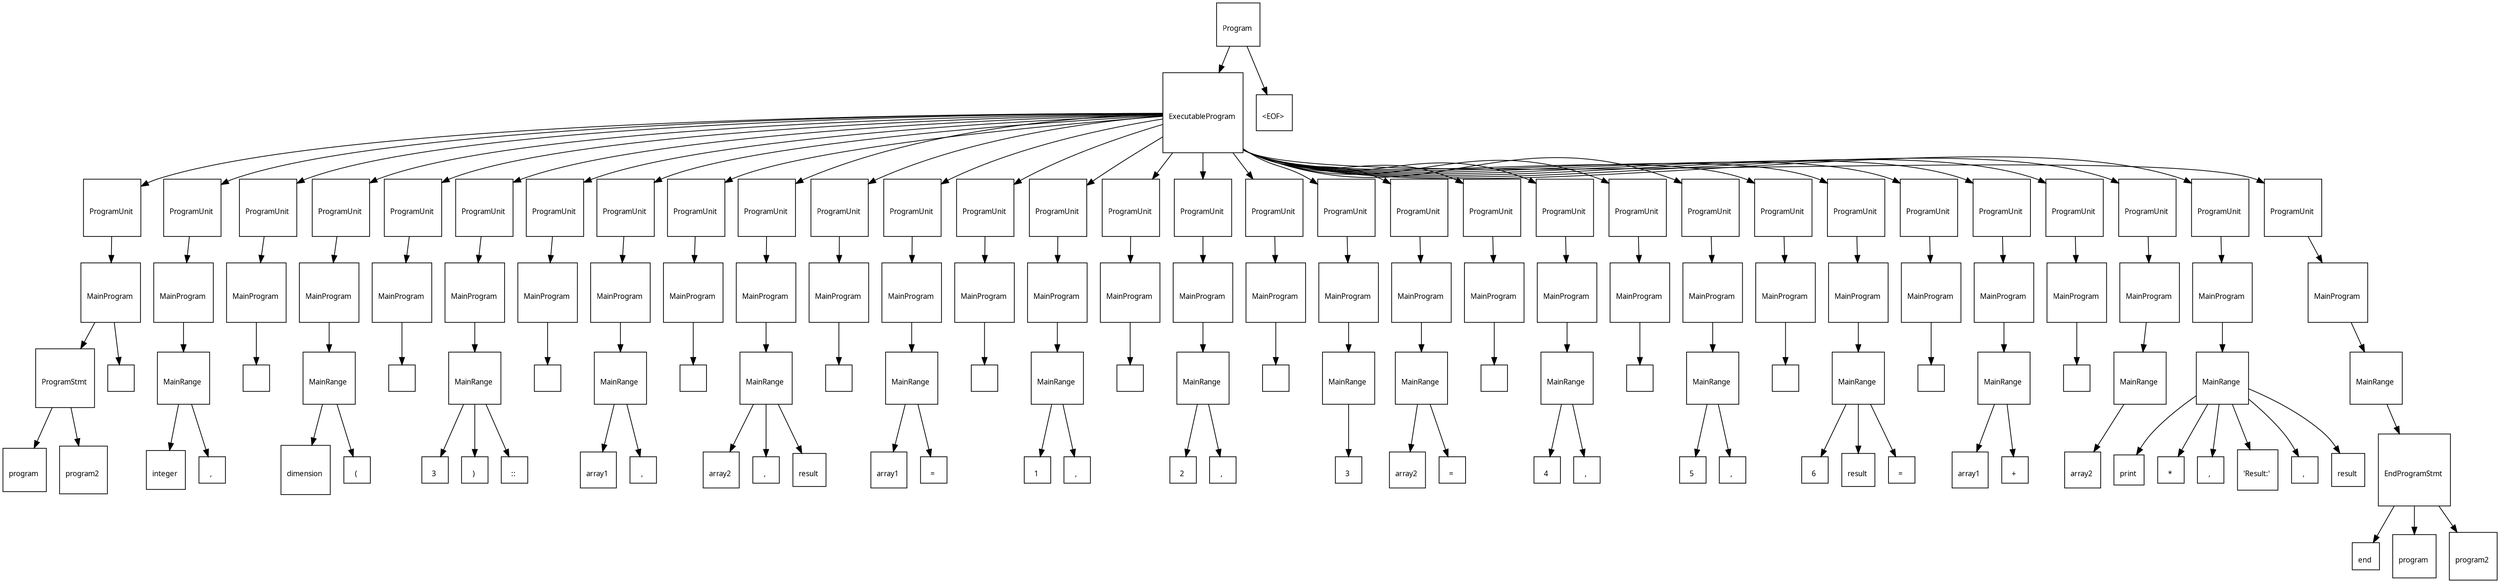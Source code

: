 digraph G {
  charset="UTF-8"
  node [shape=square, fontname="Arial Unicode MS"];
  "af30e9fc-43a3-45e3-8d5e-c557c436d789" [label="\lProgram \n", fontsize=10];
  "af30e9fc-43a3-45e3-8d5e-c557c436d789" -> "4dd4dbd3-ed99-44a7-876b-c578064cf086";
  "4dd4dbd3-ed99-44a7-876b-c578064cf086" [label="\lExecutableProgram \n", fontsize=10];
  "4dd4dbd3-ed99-44a7-876b-c578064cf086" -> "67802b2a-8ea3-44c5-9cbb-dc6b6cc7ee9b";
  "67802b2a-8ea3-44c5-9cbb-dc6b6cc7ee9b" [label="\lProgramUnit \n", fontsize=10];
  "67802b2a-8ea3-44c5-9cbb-dc6b6cc7ee9b" -> "893ccdc0-2239-4aa6-94c8-b57007660b71";
  "893ccdc0-2239-4aa6-94c8-b57007660b71" [label="\lMainProgram \n", fontsize=10];
  "893ccdc0-2239-4aa6-94c8-b57007660b71" -> "d075914c-31a2-4719-9a94-a55a8cc29dc2";
  "d075914c-31a2-4719-9a94-a55a8cc29dc2" [label="\lProgramStmt \n", fontsize=10];
  "d075914c-31a2-4719-9a94-a55a8cc29dc2" -> "e5cd9629-442f-4139-a421-6ee1804a45ad";
  "e5cd9629-442f-4139-a421-6ee1804a45ad" [label="\lprogram \n", fontsize=10];
  "d075914c-31a2-4719-9a94-a55a8cc29dc2" -> "1cfe2e32-5bd3-498a-9a57-27b3ab798784";
  "1cfe2e32-5bd3-498a-9a57-27b3ab798784" [label="\lprogram2 \n", fontsize=10];
  "893ccdc0-2239-4aa6-94c8-b57007660b71" -> "24e7128d-b11d-4a05-9fae-54d9bb0ff6c9";
  "24e7128d-b11d-4a05-9fae-54d9bb0ff6c9" [label="\l \n", fontsize=10];
  "4dd4dbd3-ed99-44a7-876b-c578064cf086" -> "87418683-4557-4393-a84e-8d61d97e39ca";
  "87418683-4557-4393-a84e-8d61d97e39ca" [label="\lProgramUnit \n", fontsize=10];
  "87418683-4557-4393-a84e-8d61d97e39ca" -> "0bd996e3-fab1-4e72-be15-50084f5ebaad";
  "0bd996e3-fab1-4e72-be15-50084f5ebaad" [label="\lMainProgram \n", fontsize=10];
  "0bd996e3-fab1-4e72-be15-50084f5ebaad" -> "eaa9847b-c150-4f5f-a5d0-8edd18291405";
  "eaa9847b-c150-4f5f-a5d0-8edd18291405" [label="\lMainRange \n", fontsize=10];
  "eaa9847b-c150-4f5f-a5d0-8edd18291405" -> "48f4edd5-43d5-4404-ab83-fc617edf859b";
  "48f4edd5-43d5-4404-ab83-fc617edf859b" [label="\linteger \n", fontsize=10];
  "eaa9847b-c150-4f5f-a5d0-8edd18291405" -> "473386bf-777c-476c-a5e2-c62e6e92c8c5";
  "473386bf-777c-476c-a5e2-c62e6e92c8c5" [label="\l, \n", fontsize=10];
  "4dd4dbd3-ed99-44a7-876b-c578064cf086" -> "b0c3f42a-a0f2-4193-93ac-066f4702666e";
  "b0c3f42a-a0f2-4193-93ac-066f4702666e" [label="\lProgramUnit \n", fontsize=10];
  "b0c3f42a-a0f2-4193-93ac-066f4702666e" -> "5d02a7f8-5c23-42be-8279-11608a861664";
  "5d02a7f8-5c23-42be-8279-11608a861664" [label="\lMainProgram \n", fontsize=10];
  "5d02a7f8-5c23-42be-8279-11608a861664" -> "6ac33282-5d13-4650-8cdb-4888db5c83b4";
  "6ac33282-5d13-4650-8cdb-4888db5c83b4" [label="\l \n", fontsize=10];
  "4dd4dbd3-ed99-44a7-876b-c578064cf086" -> "7898a0cd-7ded-4dd9-82fb-8e3dc7c21e27";
  "7898a0cd-7ded-4dd9-82fb-8e3dc7c21e27" [label="\lProgramUnit \n", fontsize=10];
  "7898a0cd-7ded-4dd9-82fb-8e3dc7c21e27" -> "15fe3120-4a39-4584-91b3-cc802d2be97c";
  "15fe3120-4a39-4584-91b3-cc802d2be97c" [label="\lMainProgram \n", fontsize=10];
  "15fe3120-4a39-4584-91b3-cc802d2be97c" -> "fa861863-119d-4d91-8b02-6747b3267921";
  "fa861863-119d-4d91-8b02-6747b3267921" [label="\lMainRange \n", fontsize=10];
  "fa861863-119d-4d91-8b02-6747b3267921" -> "e8e62f6f-012c-4d97-b02c-1fe319cfa0e6";
  "e8e62f6f-012c-4d97-b02c-1fe319cfa0e6" [label="\ldimension \n", fontsize=10];
  "fa861863-119d-4d91-8b02-6747b3267921" -> "86b5c4ed-5834-4004-b9f1-2187a7d273a6";
  "86b5c4ed-5834-4004-b9f1-2187a7d273a6" [label="\l( \n", fontsize=10];
  "4dd4dbd3-ed99-44a7-876b-c578064cf086" -> "0919e65a-ae3f-447b-b72e-ef622336dcd7";
  "0919e65a-ae3f-447b-b72e-ef622336dcd7" [label="\lProgramUnit \n", fontsize=10];
  "0919e65a-ae3f-447b-b72e-ef622336dcd7" -> "256673a4-5125-4f05-a967-f2a0fa4c9583";
  "256673a4-5125-4f05-a967-f2a0fa4c9583" [label="\lMainProgram \n", fontsize=10];
  "256673a4-5125-4f05-a967-f2a0fa4c9583" -> "98d39462-988f-412a-b0d0-e304718925cb";
  "98d39462-988f-412a-b0d0-e304718925cb" [label="\l \n", fontsize=10];
  "4dd4dbd3-ed99-44a7-876b-c578064cf086" -> "9784179e-2388-4ee2-ac33-1d0092f3d57f";
  "9784179e-2388-4ee2-ac33-1d0092f3d57f" [label="\lProgramUnit \n", fontsize=10];
  "9784179e-2388-4ee2-ac33-1d0092f3d57f" -> "d91c9e44-ff07-44f5-bc54-6398081ee802";
  "d91c9e44-ff07-44f5-bc54-6398081ee802" [label="\lMainProgram \n", fontsize=10];
  "d91c9e44-ff07-44f5-bc54-6398081ee802" -> "0d117fcd-b6c2-4044-a5f6-989f6527076b";
  "0d117fcd-b6c2-4044-a5f6-989f6527076b" [label="\lMainRange \n", fontsize=10];
  "0d117fcd-b6c2-4044-a5f6-989f6527076b" -> "2c395cfc-324d-4b66-84e3-6d2b653552ad";
  "2c395cfc-324d-4b66-84e3-6d2b653552ad" [label="\l3 \n", fontsize=10];
  "0d117fcd-b6c2-4044-a5f6-989f6527076b" -> "8e55a7a7-9f16-443f-900e-be1f3da49c7b";
  "8e55a7a7-9f16-443f-900e-be1f3da49c7b" [label="\l) \n", fontsize=10];
  "0d117fcd-b6c2-4044-a5f6-989f6527076b" -> "ba7757cd-5cf7-4861-a618-6e13dc19f192";
  "ba7757cd-5cf7-4861-a618-6e13dc19f192" [label="\l:: \n", fontsize=10];
  "4dd4dbd3-ed99-44a7-876b-c578064cf086" -> "2a78157c-d9e6-4dcf-93c5-09c51049ea5d";
  "2a78157c-d9e6-4dcf-93c5-09c51049ea5d" [label="\lProgramUnit \n", fontsize=10];
  "2a78157c-d9e6-4dcf-93c5-09c51049ea5d" -> "130022de-3574-47c3-ac16-f315640ab0cf";
  "130022de-3574-47c3-ac16-f315640ab0cf" [label="\lMainProgram \n", fontsize=10];
  "130022de-3574-47c3-ac16-f315640ab0cf" -> "9a5ee8ec-8a03-49f3-9d72-864aae48cd33";
  "9a5ee8ec-8a03-49f3-9d72-864aae48cd33" [label="\l \n", fontsize=10];
  "4dd4dbd3-ed99-44a7-876b-c578064cf086" -> "c6d1ddac-5e27-4fae-a13d-17612bacebb4";
  "c6d1ddac-5e27-4fae-a13d-17612bacebb4" [label="\lProgramUnit \n", fontsize=10];
  "c6d1ddac-5e27-4fae-a13d-17612bacebb4" -> "2b8cb0a3-774d-4ec8-9c55-e6e57a05b90f";
  "2b8cb0a3-774d-4ec8-9c55-e6e57a05b90f" [label="\lMainProgram \n", fontsize=10];
  "2b8cb0a3-774d-4ec8-9c55-e6e57a05b90f" -> "f5db8f43-d12a-409d-b9a5-dde6bba0ccdb";
  "f5db8f43-d12a-409d-b9a5-dde6bba0ccdb" [label="\lMainRange \n", fontsize=10];
  "f5db8f43-d12a-409d-b9a5-dde6bba0ccdb" -> "92ab364c-61ed-4b36-9f21-1dbb86cf739b";
  "92ab364c-61ed-4b36-9f21-1dbb86cf739b" [label="\larray1 \n", fontsize=10];
  "f5db8f43-d12a-409d-b9a5-dde6bba0ccdb" -> "948d08b6-8667-4bea-8a1d-4d22e695355d";
  "948d08b6-8667-4bea-8a1d-4d22e695355d" [label="\l, \n", fontsize=10];
  "4dd4dbd3-ed99-44a7-876b-c578064cf086" -> "ddca759e-4f3b-4f1f-9e04-b2a6a7d4afdc";
  "ddca759e-4f3b-4f1f-9e04-b2a6a7d4afdc" [label="\lProgramUnit \n", fontsize=10];
  "ddca759e-4f3b-4f1f-9e04-b2a6a7d4afdc" -> "f3997cc7-7cd1-4b9e-ae44-7ff37867d915";
  "f3997cc7-7cd1-4b9e-ae44-7ff37867d915" [label="\lMainProgram \n", fontsize=10];
  "f3997cc7-7cd1-4b9e-ae44-7ff37867d915" -> "639f494c-de6c-404c-b365-ee7c921484ca";
  "639f494c-de6c-404c-b365-ee7c921484ca" [label="\l \n", fontsize=10];
  "4dd4dbd3-ed99-44a7-876b-c578064cf086" -> "b4e2178e-0c64-4e02-b5e1-8e77aef6a43a";
  "b4e2178e-0c64-4e02-b5e1-8e77aef6a43a" [label="\lProgramUnit \n", fontsize=10];
  "b4e2178e-0c64-4e02-b5e1-8e77aef6a43a" -> "31218493-1d99-4f30-9980-4c07e8df3182";
  "31218493-1d99-4f30-9980-4c07e8df3182" [label="\lMainProgram \n", fontsize=10];
  "31218493-1d99-4f30-9980-4c07e8df3182" -> "565e82dd-16ed-4324-aa6a-a608629e0a6f";
  "565e82dd-16ed-4324-aa6a-a608629e0a6f" [label="\lMainRange \n", fontsize=10];
  "565e82dd-16ed-4324-aa6a-a608629e0a6f" -> "d30d3534-10c7-48b7-9136-d8aa57eff014";
  "d30d3534-10c7-48b7-9136-d8aa57eff014" [label="\larray2 \n", fontsize=10];
  "565e82dd-16ed-4324-aa6a-a608629e0a6f" -> "7aa0e082-7abc-4f10-83cb-38cc048c2056";
  "7aa0e082-7abc-4f10-83cb-38cc048c2056" [label="\l, \n", fontsize=10];
  "565e82dd-16ed-4324-aa6a-a608629e0a6f" -> "bab13ce9-212c-406b-b711-2fcfc8d06479";
  "bab13ce9-212c-406b-b711-2fcfc8d06479" [label="\lresult \n", fontsize=10];
  "4dd4dbd3-ed99-44a7-876b-c578064cf086" -> "33faedec-d917-4c13-8d98-c7731408c36c";
  "33faedec-d917-4c13-8d98-c7731408c36c" [label="\lProgramUnit \n", fontsize=10];
  "33faedec-d917-4c13-8d98-c7731408c36c" -> "ab8de27f-2c67-4790-82fb-507d855f4073";
  "ab8de27f-2c67-4790-82fb-507d855f4073" [label="\lMainProgram \n", fontsize=10];
  "ab8de27f-2c67-4790-82fb-507d855f4073" -> "feb7b6cc-9fc1-4b66-92b1-464d3d6c6a2c";
  "feb7b6cc-9fc1-4b66-92b1-464d3d6c6a2c" [label="\l \n", fontsize=10];
  "4dd4dbd3-ed99-44a7-876b-c578064cf086" -> "b30f4a8b-fe49-46f8-858c-d8911636de62";
  "b30f4a8b-fe49-46f8-858c-d8911636de62" [label="\lProgramUnit \n", fontsize=10];
  "b30f4a8b-fe49-46f8-858c-d8911636de62" -> "d460a987-0aea-4ed7-8179-272f2fcf0cc9";
  "d460a987-0aea-4ed7-8179-272f2fcf0cc9" [label="\lMainProgram \n", fontsize=10];
  "d460a987-0aea-4ed7-8179-272f2fcf0cc9" -> "8249180b-8d6c-4610-b7ac-5839fe7dcaec";
  "8249180b-8d6c-4610-b7ac-5839fe7dcaec" [label="\lMainRange \n", fontsize=10];
  "8249180b-8d6c-4610-b7ac-5839fe7dcaec" -> "ed8acb8b-d8fd-4ca6-a9f1-b744f6512230";
  "ed8acb8b-d8fd-4ca6-a9f1-b744f6512230" [label="\larray1 \n", fontsize=10];
  "8249180b-8d6c-4610-b7ac-5839fe7dcaec" -> "ff5cfea6-4c18-45e5-8015-428dd344dd86";
  "ff5cfea6-4c18-45e5-8015-428dd344dd86" [label="\l= \n", fontsize=10];
  "4dd4dbd3-ed99-44a7-876b-c578064cf086" -> "1e64a5d8-9e90-4243-ac40-4c44b31efa2c";
  "1e64a5d8-9e90-4243-ac40-4c44b31efa2c" [label="\lProgramUnit \n", fontsize=10];
  "1e64a5d8-9e90-4243-ac40-4c44b31efa2c" -> "ed29ff77-dad8-49e7-8146-7b46b4268178";
  "ed29ff77-dad8-49e7-8146-7b46b4268178" [label="\lMainProgram \n", fontsize=10];
  "ed29ff77-dad8-49e7-8146-7b46b4268178" -> "afeca91b-eb71-44d7-97a6-657f1a0e2fb6";
  "afeca91b-eb71-44d7-97a6-657f1a0e2fb6" [label="\l \n", fontsize=10];
  "4dd4dbd3-ed99-44a7-876b-c578064cf086" -> "f1006273-7d63-4bcd-84a4-465e3bec7c0e";
  "f1006273-7d63-4bcd-84a4-465e3bec7c0e" [label="\lProgramUnit \n", fontsize=10];
  "f1006273-7d63-4bcd-84a4-465e3bec7c0e" -> "08945262-f84f-4083-ac36-fedc70150427";
  "08945262-f84f-4083-ac36-fedc70150427" [label="\lMainProgram \n", fontsize=10];
  "08945262-f84f-4083-ac36-fedc70150427" -> "155690da-21f4-4cdd-8757-75340c3bf7ee";
  "155690da-21f4-4cdd-8757-75340c3bf7ee" [label="\lMainRange \n", fontsize=10];
  "155690da-21f4-4cdd-8757-75340c3bf7ee" -> "4a3bb494-11f0-41d0-b6bd-d7b3bd435138";
  "4a3bb494-11f0-41d0-b6bd-d7b3bd435138" [label="\l1 \n", fontsize=10];
  "155690da-21f4-4cdd-8757-75340c3bf7ee" -> "6f0564e0-0054-42a2-b8f1-aa7b5b828643";
  "6f0564e0-0054-42a2-b8f1-aa7b5b828643" [label="\l, \n", fontsize=10];
  "4dd4dbd3-ed99-44a7-876b-c578064cf086" -> "985cdcee-938c-4ea6-933f-4b59fbf71cdd";
  "985cdcee-938c-4ea6-933f-4b59fbf71cdd" [label="\lProgramUnit \n", fontsize=10];
  "985cdcee-938c-4ea6-933f-4b59fbf71cdd" -> "66d337d3-2528-4087-9d75-e062cd5dad05";
  "66d337d3-2528-4087-9d75-e062cd5dad05" [label="\lMainProgram \n", fontsize=10];
  "66d337d3-2528-4087-9d75-e062cd5dad05" -> "f74ad31b-bcc9-45ac-9b9d-566090e2b163";
  "f74ad31b-bcc9-45ac-9b9d-566090e2b163" [label="\l \n", fontsize=10];
  "4dd4dbd3-ed99-44a7-876b-c578064cf086" -> "4ed2142b-3bb9-4551-aa38-745769cf8ea4";
  "4ed2142b-3bb9-4551-aa38-745769cf8ea4" [label="\lProgramUnit \n", fontsize=10];
  "4ed2142b-3bb9-4551-aa38-745769cf8ea4" -> "53a35daa-44ae-4bfb-8801-0f9192268e0b";
  "53a35daa-44ae-4bfb-8801-0f9192268e0b" [label="\lMainProgram \n", fontsize=10];
  "53a35daa-44ae-4bfb-8801-0f9192268e0b" -> "893fed4c-5b14-493f-912a-a2e3fb559df4";
  "893fed4c-5b14-493f-912a-a2e3fb559df4" [label="\lMainRange \n", fontsize=10];
  "893fed4c-5b14-493f-912a-a2e3fb559df4" -> "351ca43b-7c55-4dfb-8bf4-8a8cd7140edb";
  "351ca43b-7c55-4dfb-8bf4-8a8cd7140edb" [label="\l2 \n", fontsize=10];
  "893fed4c-5b14-493f-912a-a2e3fb559df4" -> "1c44fe2a-32dc-43f4-b841-e48ecd069625";
  "1c44fe2a-32dc-43f4-b841-e48ecd069625" [label="\l, \n", fontsize=10];
  "4dd4dbd3-ed99-44a7-876b-c578064cf086" -> "2d79701f-cf62-440e-be62-e1598fe7becb";
  "2d79701f-cf62-440e-be62-e1598fe7becb" [label="\lProgramUnit \n", fontsize=10];
  "2d79701f-cf62-440e-be62-e1598fe7becb" -> "0b441d4b-e0a4-40ee-b3dd-71329e68a289";
  "0b441d4b-e0a4-40ee-b3dd-71329e68a289" [label="\lMainProgram \n", fontsize=10];
  "0b441d4b-e0a4-40ee-b3dd-71329e68a289" -> "37cdd736-00c5-4c23-9d94-398d257f9a1a";
  "37cdd736-00c5-4c23-9d94-398d257f9a1a" [label="\l \n", fontsize=10];
  "4dd4dbd3-ed99-44a7-876b-c578064cf086" -> "2af255d8-2b42-4a8d-813c-5e5b24126449";
  "2af255d8-2b42-4a8d-813c-5e5b24126449" [label="\lProgramUnit \n", fontsize=10];
  "2af255d8-2b42-4a8d-813c-5e5b24126449" -> "3a09a395-211e-4844-80b2-080aebb033e4";
  "3a09a395-211e-4844-80b2-080aebb033e4" [label="\lMainProgram \n", fontsize=10];
  "3a09a395-211e-4844-80b2-080aebb033e4" -> "1bb3f37b-58ca-4c0a-8c94-683a3bf4d9ea";
  "1bb3f37b-58ca-4c0a-8c94-683a3bf4d9ea" [label="\lMainRange \n", fontsize=10];
  "1bb3f37b-58ca-4c0a-8c94-683a3bf4d9ea" -> "c4cf5e64-2295-4e2e-a874-bf1815e42b33";
  "c4cf5e64-2295-4e2e-a874-bf1815e42b33" [label="\l3 \n", fontsize=10];
  "4dd4dbd3-ed99-44a7-876b-c578064cf086" -> "4bf71bfa-26ec-4244-803a-0172ee0d1182";
  "4bf71bfa-26ec-4244-803a-0172ee0d1182" [label="\lProgramUnit \n", fontsize=10];
  "4bf71bfa-26ec-4244-803a-0172ee0d1182" -> "70dac328-9e8f-4eb7-bd22-1220cf01d1c8";
  "70dac328-9e8f-4eb7-bd22-1220cf01d1c8" [label="\lMainProgram \n", fontsize=10];
  "70dac328-9e8f-4eb7-bd22-1220cf01d1c8" -> "1ae0c0aa-2604-4f8c-9fc5-32fc40b5940a";
  "1ae0c0aa-2604-4f8c-9fc5-32fc40b5940a" [label="\lMainRange \n", fontsize=10];
  "1ae0c0aa-2604-4f8c-9fc5-32fc40b5940a" -> "29bb1138-35a7-42fd-ad7b-0fa93706d39a";
  "29bb1138-35a7-42fd-ad7b-0fa93706d39a" [label="\larray2 \n", fontsize=10];
  "1ae0c0aa-2604-4f8c-9fc5-32fc40b5940a" -> "28bf2af5-001c-4e5e-9308-245aa6cbd249";
  "28bf2af5-001c-4e5e-9308-245aa6cbd249" [label="\l= \n", fontsize=10];
  "4dd4dbd3-ed99-44a7-876b-c578064cf086" -> "cb7de41f-61b1-42cc-91dd-3a6219737826";
  "cb7de41f-61b1-42cc-91dd-3a6219737826" [label="\lProgramUnit \n", fontsize=10];
  "cb7de41f-61b1-42cc-91dd-3a6219737826" -> "a51342f3-15c7-4567-875c-b926c40a02c0";
  "a51342f3-15c7-4567-875c-b926c40a02c0" [label="\lMainProgram \n", fontsize=10];
  "a51342f3-15c7-4567-875c-b926c40a02c0" -> "d7c68f25-74e4-4601-98e5-f92513d75b87";
  "d7c68f25-74e4-4601-98e5-f92513d75b87" [label="\l \n", fontsize=10];
  "4dd4dbd3-ed99-44a7-876b-c578064cf086" -> "3511dd98-5931-45ec-ad8f-64c2ce8a1a69";
  "3511dd98-5931-45ec-ad8f-64c2ce8a1a69" [label="\lProgramUnit \n", fontsize=10];
  "3511dd98-5931-45ec-ad8f-64c2ce8a1a69" -> "60a58ab3-f721-4249-a81a-92ff1ad74be9";
  "60a58ab3-f721-4249-a81a-92ff1ad74be9" [label="\lMainProgram \n", fontsize=10];
  "60a58ab3-f721-4249-a81a-92ff1ad74be9" -> "e0a5617b-c00e-450a-b7fb-245f018cb1f3";
  "e0a5617b-c00e-450a-b7fb-245f018cb1f3" [label="\lMainRange \n", fontsize=10];
  "e0a5617b-c00e-450a-b7fb-245f018cb1f3" -> "71e44290-e29a-40fa-b2f6-73ca235bb1a6";
  "71e44290-e29a-40fa-b2f6-73ca235bb1a6" [label="\l4 \n", fontsize=10];
  "e0a5617b-c00e-450a-b7fb-245f018cb1f3" -> "89d2afae-7fca-4a6d-9d31-bee55109c6dc";
  "89d2afae-7fca-4a6d-9d31-bee55109c6dc" [label="\l, \n", fontsize=10];
  "4dd4dbd3-ed99-44a7-876b-c578064cf086" -> "ebab8f1f-a4c8-4243-b672-d29370c77f33";
  "ebab8f1f-a4c8-4243-b672-d29370c77f33" [label="\lProgramUnit \n", fontsize=10];
  "ebab8f1f-a4c8-4243-b672-d29370c77f33" -> "d7585c2e-0c02-40b5-b2b6-c164e3cbdf1d";
  "d7585c2e-0c02-40b5-b2b6-c164e3cbdf1d" [label="\lMainProgram \n", fontsize=10];
  "d7585c2e-0c02-40b5-b2b6-c164e3cbdf1d" -> "099a4d18-1cdf-4237-bd9e-e4938e339d8c";
  "099a4d18-1cdf-4237-bd9e-e4938e339d8c" [label="\l \n", fontsize=10];
  "4dd4dbd3-ed99-44a7-876b-c578064cf086" -> "6211f4a8-9a7e-4bc9-b0f1-8bd6cb1cae5e";
  "6211f4a8-9a7e-4bc9-b0f1-8bd6cb1cae5e" [label="\lProgramUnit \n", fontsize=10];
  "6211f4a8-9a7e-4bc9-b0f1-8bd6cb1cae5e" -> "120b169a-ce53-483b-8adc-d9cf887caa6a";
  "120b169a-ce53-483b-8adc-d9cf887caa6a" [label="\lMainProgram \n", fontsize=10];
  "120b169a-ce53-483b-8adc-d9cf887caa6a" -> "05866c32-7e57-4e70-90be-5058d83885fd";
  "05866c32-7e57-4e70-90be-5058d83885fd" [label="\lMainRange \n", fontsize=10];
  "05866c32-7e57-4e70-90be-5058d83885fd" -> "9770287b-64a9-4235-9d82-e60f14bd3e6b";
  "9770287b-64a9-4235-9d82-e60f14bd3e6b" [label="\l5 \n", fontsize=10];
  "05866c32-7e57-4e70-90be-5058d83885fd" -> "211ae5c0-ad70-4942-8770-745046965ce4";
  "211ae5c0-ad70-4942-8770-745046965ce4" [label="\l, \n", fontsize=10];
  "4dd4dbd3-ed99-44a7-876b-c578064cf086" -> "3fcfff4b-f835-4567-9af7-1607866f653a";
  "3fcfff4b-f835-4567-9af7-1607866f653a" [label="\lProgramUnit \n", fontsize=10];
  "3fcfff4b-f835-4567-9af7-1607866f653a" -> "a0b3755f-f67c-440e-b568-83a8d55e5d94";
  "a0b3755f-f67c-440e-b568-83a8d55e5d94" [label="\lMainProgram \n", fontsize=10];
  "a0b3755f-f67c-440e-b568-83a8d55e5d94" -> "e371004a-0c00-4e05-b526-7bca1774a06a";
  "e371004a-0c00-4e05-b526-7bca1774a06a" [label="\l \n", fontsize=10];
  "4dd4dbd3-ed99-44a7-876b-c578064cf086" -> "dbac2d9e-ff7f-4e8d-93ce-3b0f8d7cb56f";
  "dbac2d9e-ff7f-4e8d-93ce-3b0f8d7cb56f" [label="\lProgramUnit \n", fontsize=10];
  "dbac2d9e-ff7f-4e8d-93ce-3b0f8d7cb56f" -> "afffae28-aa59-4e02-8db0-058878473c98";
  "afffae28-aa59-4e02-8db0-058878473c98" [label="\lMainProgram \n", fontsize=10];
  "afffae28-aa59-4e02-8db0-058878473c98" -> "35e14376-d335-4a43-85ca-5f62c6a6031a";
  "35e14376-d335-4a43-85ca-5f62c6a6031a" [label="\lMainRange \n", fontsize=10];
  "35e14376-d335-4a43-85ca-5f62c6a6031a" -> "0cb8724f-dc52-4497-972c-02dece695b8b";
  "0cb8724f-dc52-4497-972c-02dece695b8b" [label="\l6 \n", fontsize=10];
  "35e14376-d335-4a43-85ca-5f62c6a6031a" -> "811664df-6d57-4f0c-9ff4-c2af585cb34b";
  "811664df-6d57-4f0c-9ff4-c2af585cb34b" [label="\lresult \n", fontsize=10];
  "35e14376-d335-4a43-85ca-5f62c6a6031a" -> "f17e730e-a4da-4228-91ed-82f38e5ac2fc";
  "f17e730e-a4da-4228-91ed-82f38e5ac2fc" [label="\l= \n", fontsize=10];
  "4dd4dbd3-ed99-44a7-876b-c578064cf086" -> "99348dc0-0d2d-455d-99ce-00e57197386d";
  "99348dc0-0d2d-455d-99ce-00e57197386d" [label="\lProgramUnit \n", fontsize=10];
  "99348dc0-0d2d-455d-99ce-00e57197386d" -> "7a6c74f9-ecaf-4c62-8f54-cc9e85dc5132";
  "7a6c74f9-ecaf-4c62-8f54-cc9e85dc5132" [label="\lMainProgram \n", fontsize=10];
  "7a6c74f9-ecaf-4c62-8f54-cc9e85dc5132" -> "619d84e9-3fdc-4016-b8f6-8753b0efd090";
  "619d84e9-3fdc-4016-b8f6-8753b0efd090" [label="\l \n", fontsize=10];
  "4dd4dbd3-ed99-44a7-876b-c578064cf086" -> "f2a298ee-f1b3-4b2a-8296-3636d5e61b9c";
  "f2a298ee-f1b3-4b2a-8296-3636d5e61b9c" [label="\lProgramUnit \n", fontsize=10];
  "f2a298ee-f1b3-4b2a-8296-3636d5e61b9c" -> "42e32088-169c-4ae3-87d4-aa95a25b48b6";
  "42e32088-169c-4ae3-87d4-aa95a25b48b6" [label="\lMainProgram \n", fontsize=10];
  "42e32088-169c-4ae3-87d4-aa95a25b48b6" -> "8dfb6aa3-a477-47d9-94c3-5b1cf70d17f1";
  "8dfb6aa3-a477-47d9-94c3-5b1cf70d17f1" [label="\lMainRange \n", fontsize=10];
  "8dfb6aa3-a477-47d9-94c3-5b1cf70d17f1" -> "67265aea-d645-4e85-b250-927a8f85e56c";
  "67265aea-d645-4e85-b250-927a8f85e56c" [label="\larray1 \n", fontsize=10];
  "8dfb6aa3-a477-47d9-94c3-5b1cf70d17f1" -> "52f3c3c2-7538-44ee-942c-d52d2c2fccec";
  "52f3c3c2-7538-44ee-942c-d52d2c2fccec" [label="\l+ \n", fontsize=10];
  "4dd4dbd3-ed99-44a7-876b-c578064cf086" -> "1ae02850-0213-44e5-9d08-7267bf494599";
  "1ae02850-0213-44e5-9d08-7267bf494599" [label="\lProgramUnit \n", fontsize=10];
  "1ae02850-0213-44e5-9d08-7267bf494599" -> "3cbb021d-7919-416a-b066-62a181b71bf9";
  "3cbb021d-7919-416a-b066-62a181b71bf9" [label="\lMainProgram \n", fontsize=10];
  "3cbb021d-7919-416a-b066-62a181b71bf9" -> "57c58fba-9157-4b7b-83ce-0c40433f89d2";
  "57c58fba-9157-4b7b-83ce-0c40433f89d2" [label="\l \n", fontsize=10];
  "4dd4dbd3-ed99-44a7-876b-c578064cf086" -> "b8378425-3795-452e-ada7-50a7f3eea49e";
  "b8378425-3795-452e-ada7-50a7f3eea49e" [label="\lProgramUnit \n", fontsize=10];
  "b8378425-3795-452e-ada7-50a7f3eea49e" -> "33d2c2b9-01cf-48a2-bc02-eb31852ac6f9";
  "33d2c2b9-01cf-48a2-bc02-eb31852ac6f9" [label="\lMainProgram \n", fontsize=10];
  "33d2c2b9-01cf-48a2-bc02-eb31852ac6f9" -> "f5517ef0-f920-4f44-bbd5-813ec4a764f4";
  "f5517ef0-f920-4f44-bbd5-813ec4a764f4" [label="\lMainRange \n", fontsize=10];
  "f5517ef0-f920-4f44-bbd5-813ec4a764f4" -> "cb584615-29b0-4e24-9017-581fdf291140";
  "cb584615-29b0-4e24-9017-581fdf291140" [label="\larray2 \n", fontsize=10];
  "4dd4dbd3-ed99-44a7-876b-c578064cf086" -> "5d2bdc7c-dc51-4095-8f41-b181e3b000b9";
  "5d2bdc7c-dc51-4095-8f41-b181e3b000b9" [label="\lProgramUnit \n", fontsize=10];
  "5d2bdc7c-dc51-4095-8f41-b181e3b000b9" -> "ab740ac7-2fab-4944-aa44-8f4dabf3e3cf";
  "ab740ac7-2fab-4944-aa44-8f4dabf3e3cf" [label="\lMainProgram \n", fontsize=10];
  "ab740ac7-2fab-4944-aa44-8f4dabf3e3cf" -> "a385df38-b3d0-429a-82cc-115ecb681f6d";
  "a385df38-b3d0-429a-82cc-115ecb681f6d" [label="\lMainRange \n", fontsize=10];
  "a385df38-b3d0-429a-82cc-115ecb681f6d" -> "27ec0330-e72e-4199-b0e4-e296c66f26eb";
  "27ec0330-e72e-4199-b0e4-e296c66f26eb" [label="\lprint \n", fontsize=10];
  "a385df38-b3d0-429a-82cc-115ecb681f6d" -> "4081b9b3-a980-4315-ae02-b9cd6df492be";
  "4081b9b3-a980-4315-ae02-b9cd6df492be" [label="\l* \n", fontsize=10];
  "a385df38-b3d0-429a-82cc-115ecb681f6d" -> "47fb1477-e481-4cd6-a5e8-8c31d12d5dec";
  "47fb1477-e481-4cd6-a5e8-8c31d12d5dec" [label="\l, \n", fontsize=10];
  "a385df38-b3d0-429a-82cc-115ecb681f6d" -> "0c7da9be-8ae1-4030-b90d-cb34e074be36";
  "0c7da9be-8ae1-4030-b90d-cb34e074be36" [label="\l'Result:' \n", fontsize=10];
  "a385df38-b3d0-429a-82cc-115ecb681f6d" -> "e7ce199a-beb1-478c-814d-c120291b0e34";
  "e7ce199a-beb1-478c-814d-c120291b0e34" [label="\l, \n", fontsize=10];
  "a385df38-b3d0-429a-82cc-115ecb681f6d" -> "a43d7a5b-360b-4376-a4c1-c4a79b3f0a2f";
  "a43d7a5b-360b-4376-a4c1-c4a79b3f0a2f" [label="\lresult \n", fontsize=10];
  "4dd4dbd3-ed99-44a7-876b-c578064cf086" -> "82049264-743e-496e-8692-51318b8abb44";
  "82049264-743e-496e-8692-51318b8abb44" [label="\lProgramUnit \n", fontsize=10];
  "82049264-743e-496e-8692-51318b8abb44" -> "103622c8-ff2f-4a95-924e-0d00e3d24787";
  "103622c8-ff2f-4a95-924e-0d00e3d24787" [label="\lMainProgram \n", fontsize=10];
  "103622c8-ff2f-4a95-924e-0d00e3d24787" -> "32258fd6-7cac-471e-b77a-daf5628ec12f";
  "32258fd6-7cac-471e-b77a-daf5628ec12f" [label="\lMainRange \n", fontsize=10];
  "32258fd6-7cac-471e-b77a-daf5628ec12f" -> "7c6c9a40-4331-4689-8067-e8724a5d0333";
  "7c6c9a40-4331-4689-8067-e8724a5d0333" [label="\lEndProgramStmt \n", fontsize=10];
  "7c6c9a40-4331-4689-8067-e8724a5d0333" -> "ced2ce88-85c4-4f5d-b732-2d8c372a75ab";
  "ced2ce88-85c4-4f5d-b732-2d8c372a75ab" [label="\lend \n", fontsize=10];
  "7c6c9a40-4331-4689-8067-e8724a5d0333" -> "d85518f4-c000-4dd1-8bde-307371bb9d58";
  "d85518f4-c000-4dd1-8bde-307371bb9d58" [label="\lprogram \n", fontsize=10];
  "7c6c9a40-4331-4689-8067-e8724a5d0333" -> "59c3cf2e-b5c4-490e-99e9-f925fde4c8b5";
  "59c3cf2e-b5c4-490e-99e9-f925fde4c8b5" [label="\lprogram2 \n", fontsize=10];
  "af30e9fc-43a3-45e3-8d5e-c557c436d789" -> "b7c16e39-0ca8-4e83-8011-cc83025ab1da";
  "b7c16e39-0ca8-4e83-8011-cc83025ab1da" [label="\l&lt;EOF&gt; \n", fontsize=10];
}
